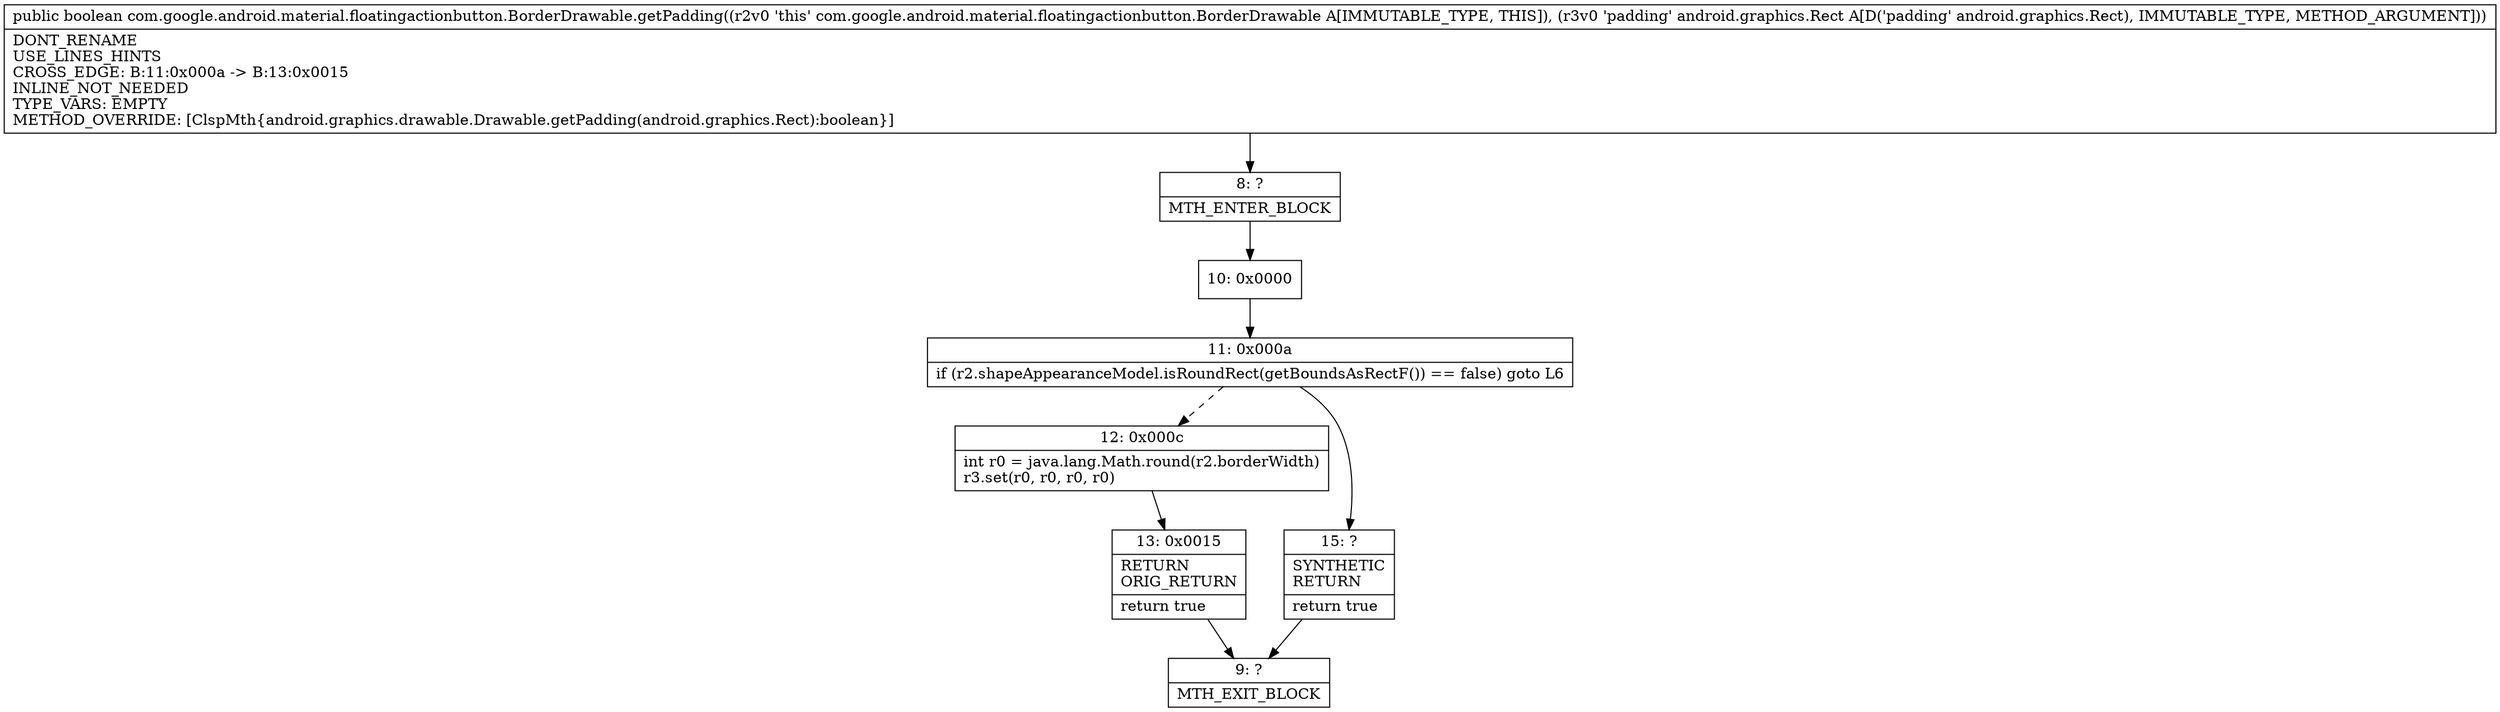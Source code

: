 digraph "CFG forcom.google.android.material.floatingactionbutton.BorderDrawable.getPadding(Landroid\/graphics\/Rect;)Z" {
Node_8 [shape=record,label="{8\:\ ?|MTH_ENTER_BLOCK\l}"];
Node_10 [shape=record,label="{10\:\ 0x0000}"];
Node_11 [shape=record,label="{11\:\ 0x000a|if (r2.shapeAppearanceModel.isRoundRect(getBoundsAsRectF()) == false) goto L6\l}"];
Node_12 [shape=record,label="{12\:\ 0x000c|int r0 = java.lang.Math.round(r2.borderWidth)\lr3.set(r0, r0, r0, r0)\l}"];
Node_13 [shape=record,label="{13\:\ 0x0015|RETURN\lORIG_RETURN\l|return true\l}"];
Node_9 [shape=record,label="{9\:\ ?|MTH_EXIT_BLOCK\l}"];
Node_15 [shape=record,label="{15\:\ ?|SYNTHETIC\lRETURN\l|return true\l}"];
MethodNode[shape=record,label="{public boolean com.google.android.material.floatingactionbutton.BorderDrawable.getPadding((r2v0 'this' com.google.android.material.floatingactionbutton.BorderDrawable A[IMMUTABLE_TYPE, THIS]), (r3v0 'padding' android.graphics.Rect A[D('padding' android.graphics.Rect), IMMUTABLE_TYPE, METHOD_ARGUMENT]))  | DONT_RENAME\lUSE_LINES_HINTS\lCROSS_EDGE: B:11:0x000a \-\> B:13:0x0015\lINLINE_NOT_NEEDED\lTYPE_VARS: EMPTY\lMETHOD_OVERRIDE: [ClspMth\{android.graphics.drawable.Drawable.getPadding(android.graphics.Rect):boolean\}]\l}"];
MethodNode -> Node_8;Node_8 -> Node_10;
Node_10 -> Node_11;
Node_11 -> Node_12[style=dashed];
Node_11 -> Node_15;
Node_12 -> Node_13;
Node_13 -> Node_9;
Node_15 -> Node_9;
}

